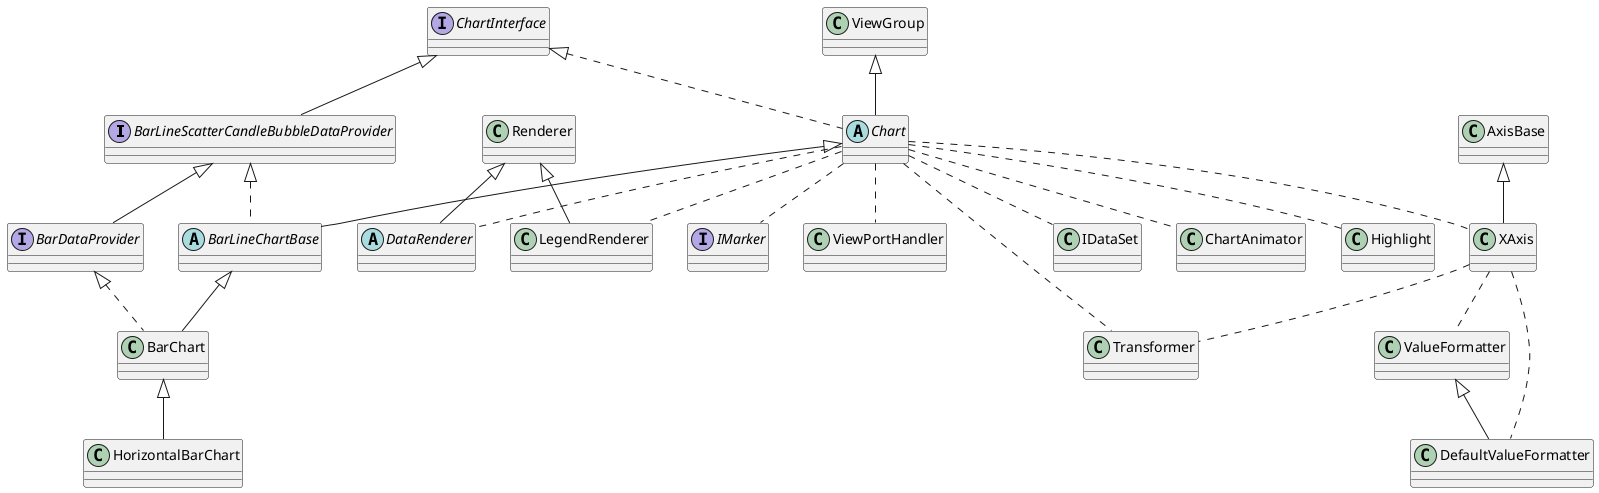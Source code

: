 @startuml
'https://plantuml.com/class-diagram
interface BarLineScatterCandleBubbleDataProvider extends ChartInterface{
}
interface BarDataProvider extends BarLineScatterCandleBubbleDataProvider{
}
abstract class Chart extends ViewGroup implements ChartInterface{
}
abstract class BarLineChartBase extends Chart implements BarLineScatterCandleBubbleDataProvider{
}
class BarChart extends BarLineChartBase implements BarDataProvider{
}
class HorizontalBarChart extends BarChart{
}
class ValueFormatter{
}
class DefaultValueFormatter extends ValueFormatter{
}
class LegendRenderer extends Renderer{
}
class ViewPortHandler{}
class ChartAnimator{}
class Highlight{}
interface IMarker{}
abstract class DataRenderer extends Renderer{}
class XAxis extends AxisBase {}
class IDataSet{}
class Transformer{}
Chart .. LegendRenderer
Chart .. ViewPortHandler
Chart .. ChartAnimator
Chart .. Highlight
Chart .. IMarker
Chart .. DataRenderer
Chart .. Transformer
Chart .. XAxis
Chart .. IDataSet
XAxis .. ValueFormatter
XAxis .. DefaultValueFormatter
XAxis .. Transformer

@enduml